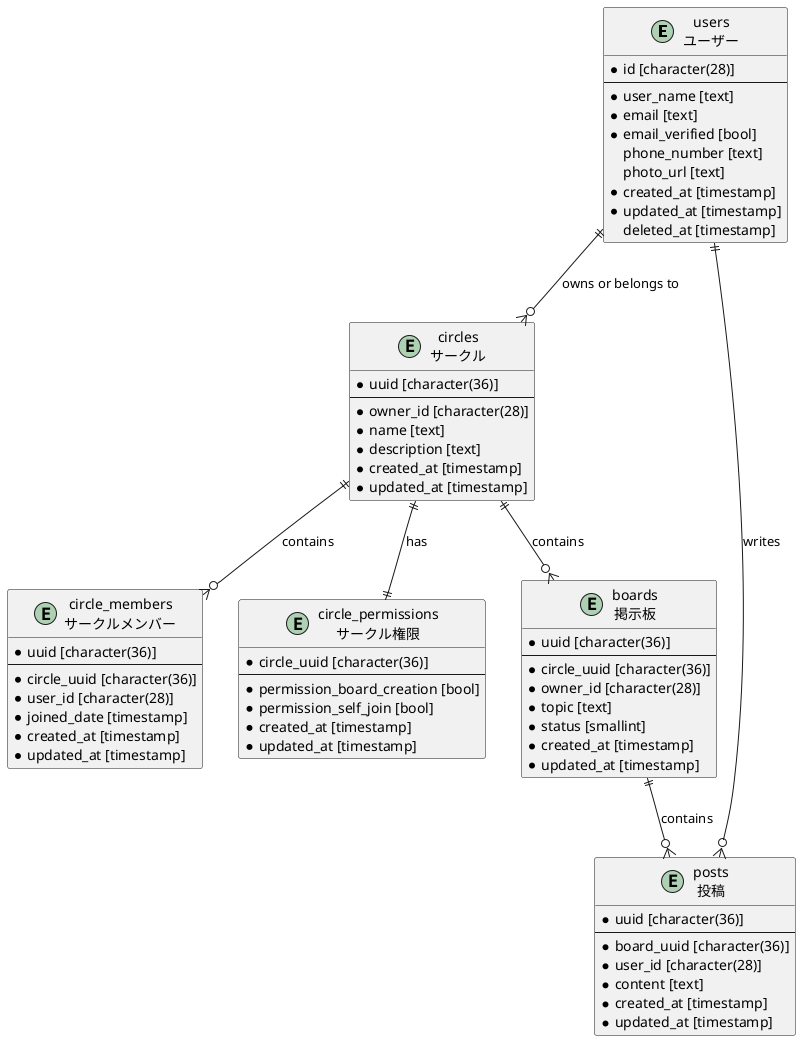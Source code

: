 @startuml er

entity users as "users\nユーザー" {
    *id [character(28)]
    --
    *user_name [text]
    *email [text]
    *email_verified [bool]
    phone_number [text]
    photo_url [text]
    *created_at [timestamp]
    *updated_at [timestamp]
    deleted_at [timestamp]
}

entity circles as "circles\nサークル" {
    *uuid [character(36)]
    --
    *owner_id [character(28)]
    *name [text]
    *description [text]
    *created_at [timestamp]
    *updated_at [timestamp]
}

entity circle_members as "circle_members\nサークルメンバー" {
    *uuid [character(36)]
    --
    *circle_uuid [character(36)]
    *user_id [character(28)]
    *joined_date [timestamp]
    *created_at [timestamp]
    *updated_at [timestamp]
}

entity circle_permissions as "circle_permissions\nサークル権限" {
    *circle_uuid [character(36)]
    --
    *permission_board_creation [bool]
    *permission_self_join [bool]
    *created_at [timestamp]
    *updated_at [timestamp]
}

entity boards as "boards\n掲示板" {
    *uuid [character(36)]
    --
    *circle_uuid [character(36)]
    *owner_id [character(28)]
    *topic [text]
    *status [smallint]
    *created_at [timestamp]
    *updated_at [timestamp]
}

entity posts as "posts\n投稿" {
    *uuid [character(36)]
    --
    *board_uuid [character(36)]
    *user_id [character(28)]
    *content [text]
    *created_at [timestamp]
    *updated_at [timestamp]
}

users ||--o{ circles : "owns or belongs to"
users ||--o{ posts : "writes"
circles ||--o{ circle_members : contains
circles ||--o{ boards : contains
circles ||--|| circle_permissions : "has"
boards ||--o{ posts : contains
